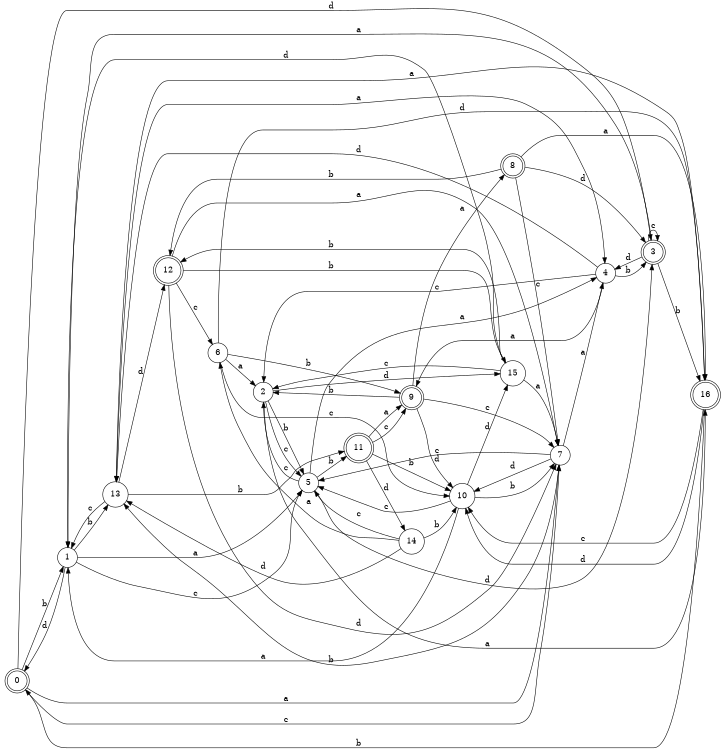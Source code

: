 digraph n14_6 {
__start0 [label="" shape="none"];

rankdir=LR;
size="8,5";

s0 [style="rounded,filled", color="black", fillcolor="white" shape="doublecircle", label="0"];
s1 [style="filled", color="black", fillcolor="white" shape="circle", label="1"];
s2 [style="filled", color="black", fillcolor="white" shape="circle", label="2"];
s3 [style="rounded,filled", color="black", fillcolor="white" shape="doublecircle", label="3"];
s4 [style="filled", color="black", fillcolor="white" shape="circle", label="4"];
s5 [style="filled", color="black", fillcolor="white" shape="circle", label="5"];
s6 [style="filled", color="black", fillcolor="white" shape="circle", label="6"];
s7 [style="filled", color="black", fillcolor="white" shape="circle", label="7"];
s8 [style="rounded,filled", color="black", fillcolor="white" shape="doublecircle", label="8"];
s9 [style="rounded,filled", color="black", fillcolor="white" shape="doublecircle", label="9"];
s10 [style="filled", color="black", fillcolor="white" shape="circle", label="10"];
s11 [style="rounded,filled", color="black", fillcolor="white" shape="doublecircle", label="11"];
s12 [style="rounded,filled", color="black", fillcolor="white" shape="doublecircle", label="12"];
s13 [style="filled", color="black", fillcolor="white" shape="circle", label="13"];
s14 [style="filled", color="black", fillcolor="white" shape="circle", label="14"];
s15 [style="filled", color="black", fillcolor="white" shape="circle", label="15"];
s16 [style="rounded,filled", color="black", fillcolor="white" shape="doublecircle", label="16"];
s0 -> s7 [label="a"];
s0 -> s1 [label="b"];
s0 -> s7 [label="c"];
s0 -> s3 [label="d"];
s1 -> s5 [label="a"];
s1 -> s13 [label="b"];
s1 -> s5 [label="c"];
s1 -> s0 [label="d"];
s2 -> s16 [label="a"];
s2 -> s5 [label="b"];
s2 -> s5 [label="c"];
s2 -> s15 [label="d"];
s3 -> s1 [label="a"];
s3 -> s16 [label="b"];
s3 -> s3 [label="c"];
s3 -> s4 [label="d"];
s4 -> s9 [label="a"];
s4 -> s3 [label="b"];
s4 -> s2 [label="c"];
s4 -> s13 [label="d"];
s5 -> s4 [label="a"];
s5 -> s11 [label="b"];
s5 -> s2 [label="c"];
s5 -> s3 [label="d"];
s6 -> s2 [label="a"];
s6 -> s9 [label="b"];
s6 -> s10 [label="c"];
s6 -> s16 [label="d"];
s7 -> s4 [label="a"];
s7 -> s13 [label="b"];
s7 -> s5 [label="c"];
s7 -> s10 [label="d"];
s8 -> s16 [label="a"];
s8 -> s12 [label="b"];
s8 -> s7 [label="c"];
s8 -> s3 [label="d"];
s9 -> s8 [label="a"];
s9 -> s2 [label="b"];
s9 -> s7 [label="c"];
s9 -> s10 [label="d"];
s10 -> s1 [label="a"];
s10 -> s7 [label="b"];
s10 -> s5 [label="c"];
s10 -> s15 [label="d"];
s11 -> s9 [label="a"];
s11 -> s10 [label="b"];
s11 -> s9 [label="c"];
s11 -> s14 [label="d"];
s12 -> s7 [label="a"];
s12 -> s15 [label="b"];
s12 -> s6 [label="c"];
s12 -> s7 [label="d"];
s13 -> s4 [label="a"];
s13 -> s11 [label="b"];
s13 -> s1 [label="c"];
s13 -> s12 [label="d"];
s14 -> s6 [label="a"];
s14 -> s10 [label="b"];
s14 -> s5 [label="c"];
s14 -> s13 [label="d"];
s15 -> s7 [label="a"];
s15 -> s12 [label="b"];
s15 -> s2 [label="c"];
s15 -> s1 [label="d"];
s16 -> s13 [label="a"];
s16 -> s0 [label="b"];
s16 -> s10 [label="c"];
s16 -> s10 [label="d"];

}